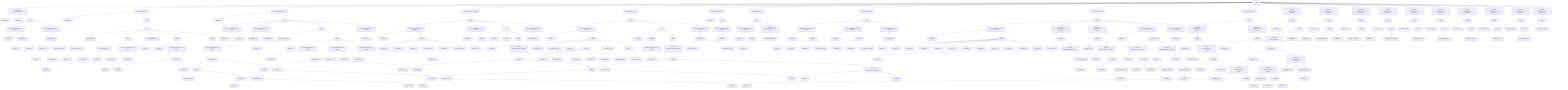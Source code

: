 graph TD
N0["Module"]
N0 --> N1
N1["FunctionDef: random_operation"]
N1 --> N2
N2["Identifier: a"]
N1 --> N3
N3["Identifier: b"]
N1 --> N4
N4["Block"]
N4 --> N5
N5["Assign: BinaryExpr(line=0, col=0, l..."]
N5 --> N6
N6["Identifier: c"]
N5 --> N7
N7["BinaryExpr (+)"]
N7 --> N8
N8["Identifier: a"]
N7 --> N9
N9["Identifier: b"]
N4 --> N10
N10["Return: BinaryExpr(line=0, col=0, l..."]
N10 --> N11
N11["BinaryExpr (+)"]
N11 --> N12
N12["BinaryExpr (+)"]
N12 --> N13
N13["Identifier: c"]
N12 --> N14
N14["BinaryExpr (*)"]
N14 --> N15
N15["Identifier: a"]
N14 --> N16
N16["Identifier: b"]
N11 --> N17
N17["LiteralExpr: 2.6548"]
N0 --> N18
N18["FunctionDef: fibonacci"]
N18 --> N19
N19["Identifier: n"]
N18 --> N20
N20["Block"]
N20 --> N21
N21["If"]
N21 --> N22
N22["BinaryExpr (or)"]
N22 --> N23
N23["ComparisonExpr (==)"]
N23 --> N24
N24["Identifier: n"]
N23 --> N25
N25["LiteralExpr: 1"]
N22 --> N26
N26["ComparisonExpr (==)"]
N26 --> N27
N27["Identifier: n"]
N26 --> N28
N28["LiteralExpr: 2"]
N21 --> N29
N29["Block"]
N29 --> N30
N30["Return: LiteralExpr(line=12, col=23..."]
N30 --> N31
N31["LiteralExpr: 1"]
N21 --> N32
N32["ComparisonExpr (==)"]
N32 --> N33
N33["Identifier: n"]
N32 --> N34
N34["LiteralExpr: 0"]
N21 --> N35
N35["Block"]
N35 --> N36
N36["Return: BinaryExpr(line=0, col=0, l..."]
N36 --> N37
N37["BinaryExpr (/)"]
N37 --> N38
N38["Identifier: n"]
N37 --> N39
N39["LiteralExpr: 0"]
N21 --> N40
N40["Block"]
N40 --> N41
N41["Return: BinaryExpr(line=0, col=0, l..."]
N41 --> N42
N42["BinaryExpr (+)"]
N42 --> N43
N43["CallExpr"]
N43 --> N44
N44["Identifier: fibonacci"]
N43 --> N45
N45["BinaryExpr (-)"]
N45 --> N46
N46["Identifier: n"]
N45 --> N47
N47["LiteralExpr: 1"]
N42 --> N48
N48["CallExpr"]
N48 --> N49
N49["Identifier: fibonacci"]
N48 --> N50
N50["BinaryExpr (-)"]
N50 --> N51
N51["Identifier: n"]
N50 --> N52
N52["LiteralExpr: 2"]
N0 --> N53
N53["FunctionDef: fibonacci_d"]
N53 --> N54
N54["Identifier: n"]
N53 --> N55
N55["Block"]
N55 --> N56
N56["Assign: LiteralExpr(line=19, col=39..."]
N56 --> N57
N57["Identifier: n_1"]
N56 --> N58
N58["LiteralExpr: 1"]
N55 --> N59
N59["Assign: LiteralExpr(line=20, col=40..."]
N59 --> N60
N60["Identifier: n_2"]
N59 --> N61
N61["LiteralExpr: 1"]
N55 --> N62
N62["While"]
N62 --> N63
N63["ComparisonExpr (<)"]
N63 --> N64
N64["Identifier: n_1"]
N63 --> N65
N65["Identifier: n"]
N62 --> N66
N66["Block"]
N66 --> N67
N67["Assign: BinaryExpr(line=0, col=0, l..."]
N67 --> N68
N68["Identifier: new"]
N67 --> N69
N69["BinaryExpr (+)"]
N69 --> N70
N70["Identifier: n_1"]
N69 --> N71
N71["Identifier: n_2"]
N66 --> N72
N72["Assign: Identifier(line=24, col=469..."]
N72 --> N73
N73["Identifier: n_2"]
N72 --> N74
N74["Identifier: n_1"]
N66 --> N75
N75["Assign: Identifier(line=25, col=487..."]
N75 --> N76
N76["Identifier: n_1"]
N75 --> N77
N77["Identifier: new"]
N55 --> N78
N78["Return: Identifier(line=27, col=503..."]
N78 --> N79
N79["Identifier: n_1"]
N0 --> N80
N80["FunctionDef: iter_example"]
N80 --> N81
N81["Block"]
N81 --> N82
N82["Assign: ListExpr(line=30, col=581, ..."]
N82 --> N83
N83["Identifier: l"]
N82 --> N84
N84["ListExpr"]
N84 --> N85
N85["LiteralExpr: 1"]
N84 --> N86
N86["LiteralExpr: 2.5"]
N84 --> N87
N87["LiteralExpr: 3"]
N84 --> N88
N88["LiteralExpr: 'hola'"]
N84 --> N89
N89["LiteralExpr: 5"]
N84 --> N90
N90["LiteralExpr: 'mundo'"]
N81 --> N91
N91["Assign: CallExpr(line=31, col=626, ..."]
N91 --> N92
N92["Identifier: it"]
N91 --> N93
N93["CallExpr"]
N93 --> N94
N94["Identifier: iter"]
N93 --> N95
N95["Identifier: l"]
N81 --> N96
N96["For"]
N96 --> N97
N97["Identifier: i"]
N96 --> N98
N98["Identifier: l"]
N96 --> N99
N99["Block"]
N99 --> N100
N100["ExprStmt: CallExpr(line=33, col=659, ..."]
N100 --> N101
N101["CallExpr"]
N101 --> N102
N102["Identifier: print"]
N101 --> N103
N103["CallExpr"]
N103 --> N104
N104["Identifier: next"]
N103 --> N105
N105["Identifier: it"]
N81 --> N106
N106["Return: LiteralExpr(line=34, col=68..."]
N106 --> N107
N107["LiteralExpr: True"]
N0 --> N108
N108["FunctionDef: map_ex"]
N108 --> N109
N109["Block"]
N109 --> N110
N110["Assign: DictExpr(line=37, col=760, ..."]
N110 --> N111
N111["Identifier: d"]
N110 --> N112
N112["DictExpr"]
N112 --> N113
N113["LiteralExpr: 'hola'"]
N112 --> N114
N114["LiteralExpr: 'mundo'"]
N112 --> N115
N115["LiteralExpr: 1"]
N112 --> N116
N116["ListExpr"]
N116 --> N117
N117["LiteralExpr: 1"]
N116 --> N118
N118["LiteralExpr: 2"]
N116 --> N119
N119["LiteralExpr: 3"]
N116 --> N120
N120["LiteralExpr: 4"]
N116 --> N121
N121["LiteralExpr: 5"]
N112 --> N122
N122["LiteralExpr: 'dict'"]
N112 --> N123
N123["DictExpr"]
N123 --> N124
N124["LiteralExpr: 'adios'"]
N123 --> N125
N125["LiteralExpr: ':D'"]
N109 --> N126
N126["For"]
N126 --> N127
N127["Identifier: k"]
N126 --> N128
N128["CallExpr"]
N128 --> N129
N129["Attribute: Identifier(line=42, col=866..."]
N129 --> N130
N130["Identifier: d"]
N126 --> N131
N131["Block"]
N131 --> N132
N132["ExprStmt: CallExpr(line=43, col=889, ..."]
N132 --> N133
N133["CallExpr"]
N133 --> N134
N134["Identifier: print"]
N133 --> N135
N135["Subscript: Identifier(line=43, col=890..."]
N135 --> N136
N136["Identifier: d"]
N135 --> N137
N137["Identifier: k"]
N109 --> N138
N138["Return: BinaryExpr(line=0, col=0, l..."]
N138 --> N139
N139["BinaryExpr (+)"]
N139 --> N140
N140["LiteralExpr: 'hola'"]
N139 --> N141
N141["LiteralExpr: 'mundo'"]
N0 --> N142
N142["FunctionDef: default_ex"]
N142 --> N143
N143["Identifier: a"]
N142 --> N144
N144["Block"]
N144 --> N145
N145["Return: Identifier(line=48, col=999..."]
N145 --> N146
N146["Identifier: a"]
N0 --> N147
N147["FunctionDef: set_ex"]
N147 --> N148
N148["Block"]
N148 --> N149
N149["Assign: SetExpr(line=51, col=1072, ..."]
N149 --> N150
N150["Identifier: a"]
N149 --> N151
N151["SetExpr"]
N148 --> N152
N152["Return: ComparisonExpr(line=0, col=..."]
N152 --> N153
N153["ComparisonExpr (in)"]
N153 --> N154
N154["LiteralExpr: 2"]
N153 --> N155
N155["Identifier: a"]
N0 --> N156
N156["FunctionDef: tuple_ex"]
N156 --> N157
N157["Block"]
N157 --> N158
N158["Assign: TupleExpr(line=55, col=1177..."]
N158 --> N159
N159["Identifier: a"]
N158 --> N160
N160["TupleExpr"]
N160 --> N161
N161["LiteralExpr: 5"]
N160 --> N162
N162["LiteralExpr: 6"]
N160 --> N163
N163["LiteralExpr: 'joseph'"]
N157 --> N164
N164["Assign: TupleExpr(line=56, col=1202..."]
N164 --> N165
N165["Identifier: b"]
N164 --> N166
N166["TupleExpr"]
N166 --> N167
N167["LiteralExpr: 1"]
N166 --> N168
N168["LiteralExpr: 2"]
N166 --> N169
N169["LiteralExpr: 'valverde'"]
N157 --> N170
N170["Return: BinaryExpr(line=0, col=0, l..."]
N170 --> N171
N171["BinaryExpr (+)"]
N171 --> N172
N172["Identifier: a"]
N171 --> N173
N173["Identifier: b"]
N0 --> N174
N174["FunctionDef: slices_ex"]
N174 --> N175
N175["Block"]
N175 --> N176
N176["Assign: ListExpr(line=60, col=1304,..."]
N176 --> N177
N177["Identifier: l"]
N176 --> N178
N178["ListExpr"]
N178 --> N179
N179["LiteralExpr: 1"]
N178 --> N180
N180["LiteralExpr: 2"]
N178 --> N181
N181["LiteralExpr: 3"]
N178 --> N182
N182["LiteralExpr: 4"]
N178 --> N183
N183["LiteralExpr: 5"]
N178 --> N184
N184["LiteralExpr: 6"]
N178 --> N185
N185["LiteralExpr: 7"]
N178 --> N186
N186["LiteralExpr: 7"]
N178 --> N187
N187["LiteralExpr: 8"]
N178 --> N188
N188["LiteralExpr: 9"]
N175 --> N189
N189["ExprStmt: CallExpr(line=61, col=1344,..."]
N189 --> N190
N190["CallExpr"]
N190 --> N191
N191["Identifier: print"]
N190 --> N192
N192["Subscript: Identifier(line=61, col=134..."]
N192 --> N193
N193["Identifier: l"]
N192 --> N194
N194["UnaryExpr (MINUS)"]
N194 --> N195
N195["LiteralExpr: 2"]
N175 --> N196
N196["ExprStmt: CallExpr(line=62, col=1361,..."]
N196 --> N197
N197["CallExpr"]
N197 --> N198
N198["Identifier: print"]
N197 --> N199
N199["Subscript: Identifier(line=62, col=136..."]
N199 --> N200
N200["Identifier: l"]
N199 --> N201
N201["TupleExpr"]
N201 --> N202
N202["LiteralExpr: 1"]
N201 --> N203
N203["UnaryExpr (MINUS)"]
N203 --> N204
N204["LiteralExpr: 2"]
N175 --> N205
N205["Assign: BinaryExpr(line=0, col=0, l..."]
N205 --> N206
N206["Identifier: k"]
N205 --> N207
N207["BinaryExpr (+)"]
N207 --> N208
N208["Subscript: Identifier(line=63, col=137..."]
N208 --> N209
N209["Identifier: l"]
N208 --> N210
N210["TupleExpr"]
N210 --> N211
N211["LiteralExpr: 1"]
N210 --> N212
N212["LiteralExpr: 2"]
N207 --> N213
N213["Subscript: Identifier(line=63, col=138..."]
N213 --> N214
N214["Identifier: l"]
N213 --> N215
N215["TupleExpr"]
N215 --> N216
N216["UnaryExpr (MINUS)"]
N216 --> N217
N217["LiteralExpr: 3"]
N215 --> N218
N218["UnaryExpr (MINUS)"]
N218 --> N219
N219["LiteralExpr: 4"]
N175 --> N220
N220["Return: Identifier(line=64, col=140..."]
N220 --> N221
N221["Identifier: k"]
N0 --> N222
N222["FunctionDef: string_ex"]
N222 --> N223
N223["Block"]
N223 --> N224
N224["ExprStmt: CallExpr(line=67, col=1480,..."]
N224 --> N225
N225["CallExpr"]
N225 --> N226
N226["Identifier: print"]
N225 --> N227
N227["Subscript: LiteralExpr(line=67, col=14..."]
N227 --> N228
N228["LiteralExpr: 'profe'"]
N227 --> N229
N229["TupleExpr"]
N229 --> N230
N230["LiteralExpr: 2"]
N229 --> N231
N231["LiteralExpr: 4"]
N223 --> N232
N232["ExprStmt: CallExpr(line=68, col=1504,..."]
N232 --> N233
N233["CallExpr"]
N233 --> N234
N234["Identifier: print"]
N233 --> N235
N235["BinaryExpr (+)"]
N235 --> N236
N236["BinaryExpr (+)"]
N236 --> N237
N237["Subscript: LiteralExpr(line=68, col=15..."]
N237 --> N238
N238["LiteralExpr: 'profe'"]
N237 --> N239
N239["TupleExpr"]
N239 --> N240
N240["LiteralExpr: 2"]
N239 --> N241
N241["LiteralExpr: 4"]
N236 --> N242
N242["Subscript: LiteralExpr(line=68, col=15..."]
N242 --> N243
N243["LiteralExpr: 'profe'"]
N242 --> N244
N244["TupleExpr"]
N244 --> N245
N245["LiteralExpr: 0"]
N244 --> N246
N246["LiteralExpr: 2"]
N235 --> N247
N247["Subscript: LiteralExpr(line=68, col=15..."]
N247 --> N248
N248["LiteralExpr: 'profe'"]
N247 --> N249
N249["UnaryExpr (MINUS)"]
N249 --> N250
N250["LiteralExpr: 1"]
N0 --> N251
N251["ExprStmt: CallExpr(line=71, col=1555,..."]
N251 --> N252
N252["CallExpr"]
N252 --> N253
N253["Identifier: print"]
N252 --> N254
N254["CallExpr"]
N254 --> N255
N255["Identifier: random_operation"]
N254 --> N256
N256["LiteralExpr: 5"]
N254 --> N257
N257["LiteralExpr: 6"]
N0 --> N258
N258["ExprStmt: CallExpr(line=72, col=1585,..."]
N258 --> N259
N259["CallExpr"]
N259 --> N260
N260["Identifier: print"]
N259 --> N261
N261["CallExpr"]
N261 --> N262
N262["Identifier: fibonacci"]
N261 --> N263
N263["LiteralExpr: 4"]
N0 --> N264
N264["ExprStmt: CallExpr(line=73, col=1605,..."]
N264 --> N265
N265["CallExpr"]
N265 --> N266
N266["Identifier: print"]
N265 --> N267
N267["CallExpr"]
N267 --> N268
N268["Identifier: fibonacci_d"]
N267 --> N269
N269["LiteralExpr: 4"]
N0 --> N270
N270["ExprStmt: CallExpr(line=74, col=1627,..."]
N270 --> N271
N271["CallExpr"]
N271 --> N272
N272["Identifier: print"]
N271 --> N273
N273["CallExpr"]
N273 --> N274
N274["Identifier: iter_example"]
N0 --> N275
N275["ExprStmt: CallExpr(line=75, col=1649,..."]
N275 --> N276
N276["CallExpr"]
N276 --> N277
N277["Identifier: print"]
N276 --> N278
N278["CallExpr"]
N278 --> N279
N279["Identifier: map_ex"]
N0 --> N280
N280["ExprStmt: CallExpr(line=76, col=1665,..."]
N280 --> N281
N281["CallExpr"]
N281 --> N282
N282["Identifier: print"]
N281 --> N283
N283["CallExpr"]
N283 --> N284
N284["Identifier: default_ex"]
N0 --> N285
N285["ExprStmt: CallExpr(line=77, col=1685,..."]
N285 --> N286
N286["CallExpr"]
N286 --> N287
N287["Identifier: print"]
N286 --> N288
N288["CallExpr"]
N288 --> N289
N289["Identifier: tuple_ex"]
N0 --> N290
N290["ExprStmt: CallExpr(line=78, col=1703,..."]
N290 --> N291
N291["CallExpr"]
N291 --> N292
N292["Identifier: print"]
N291 --> N293
N293["CallExpr"]
N293 --> N294
N294["Identifier: set_ex"]
N0 --> N295
N295["ExprStmt: CallExpr(line=79, col=1719,..."]
N295 --> N296
N296["CallExpr"]
N296 --> N297
N297["Identifier: print"]
N296 --> N298
N298["CallExpr"]
N298 --> N299
N299["Identifier: slices_ex"]
N0 --> N300
N300["ExprStmt: CallExpr(line=80, col=1742,..."]
N300 --> N301
N301["CallExpr"]
N301 --> N302
N302["Identifier: string_ex"]